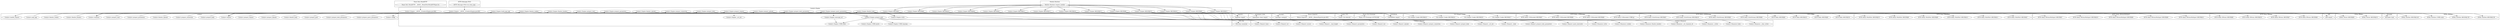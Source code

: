 digraph {
graph [overlap=false]
subgraph cluster_Catalyst {
	label="Catalyst";
	"Catalyst::prepare_body";
	"Catalyst::psgi_app";
	"Catalyst::prepare_parameters";
	"Catalyst::prepare_path";
	"Catalyst::finalize_uploads";
	"Catalyst::response";
	"Catalyst::request";
	"Catalyst::finalize_body";
	"Catalyst::finalize_cookies";
	"Catalyst::prepare_read";
	"Catalyst::finalize_headers";
	"Catalyst::handle_request";
	"Catalyst::prepare_request";
	"Catalyst::config";
	"Catalyst::prepare_query_parameters";
	"Catalyst::prepare_body_parameters";
	"Catalyst::prepare_uploads";
	"Catalyst::prepare_connection";
}
subgraph cluster_HTTP_Body_UrlEncoded {
	label="HTTP::Body::UrlEncoded";
	"HTTP::Body::UrlEncoded::CORE:qr";
	"HTTP::Body::UrlEncoded::BEGIN@8";
	"HTTP::Body::UrlEncoded::BEGIN@6";
	"HTTP::Body::UrlEncoded::BEGIN@7";
}
subgraph cluster_Plack_Test_MockHTTP {
	label="Plack::Test::MockHTTP";
	"Plack::Test::MockHTTP::__ANON__[Plack/Test/MockHTTP.pm:25]";
}
subgraph cluster_HTTP_Body_OctetStream {
	label="HTTP::Body::OctetStream";
	"HTTP::Body::OctetStream::BEGIN@6";
	"HTTP::Body::OctetStream::BEGIN@8";
	"HTTP::Body::OctetStream::BEGIN@10";
	"HTTP::Body::OctetStream::BEGIN@7";
}
subgraph cluster_Catalyst_Request {
	label="Catalyst::Request";
	"Catalyst::Request::prepare_connection";
	"Catalyst::Request::parameters";
	"Catalyst::Request::uploads";
	"Catalyst::Request::_read_length";
	"Catalyst::Request::secure";
	"Catalyst::Request::_body";
	"Catalyst::Request::_set_env";
	"Catalyst::Request::prepare_body_parameters";
	"Catalyst::Request::query_keywords";
	"Catalyst::Request::env";
	"Catalyst::Request::base";
	"Catalyst::Request::uri";
	"Catalyst::Request::prepare_body";
}
subgraph cluster_Scalar_Util {
	label="Scalar::Util";
	"Scalar::Util::blessed";
}
subgraph cluster_HTML_Parser {
	label="HTML::Parser";
	"HTML::Parser::BEGIN@10";
	"HTML::Parser::BEGIN@9";
}
subgraph cluster_utf8 {
	label="utf8";
	"utf8::import";
}
subgraph cluster_UNIVERSAL {
	label="UNIVERSAL";
	"UNIVERSAL::import";
}
subgraph cluster_namespace_clean {
	label="namespace::clean";
	"namespace::clean::import";
}
subgraph cluster_HTTP_Message_PSGI {
	label="HTTP::Message::PSGI";
	"HTTP::Message::PSGI::res_from_psgi";
}
subgraph cluster_HTTP_Body {
	label="HTTP::Body";
	"HTTP::Body::BEGIN@24";
	"HTTP::Body::BEGIN@8";
	"HTTP::Body::BEGIN@25";
	"HTTP::Body::BEGIN@6";
}
subgraph cluster_HTTP_Body_MultiPart {
	label="HTTP::Body::MultiPart";
	"HTTP::Body::MultiPart::BEGIN@7";
	"HTTP::Body::MultiPart::BEGIN@11";
	"HTTP::Body::MultiPart::BEGIN@12";
	"HTTP::Body::MultiPart::BEGIN@8";
	"HTTP::Body::MultiPart::BEGIN@6";
	"HTTP::Body::MultiPart::BEGIN@10";
}
subgraph cluster_warnings {
	label="warnings";
	"warnings::unimport";
}
subgraph cluster_XSLoader {
	label="XSLoader";
	"XSLoader::load";
}
subgraph cluster_URI_http {
	label="URI::http";
	"URI::http::canonical";
}
subgraph cluster_Catalyst_Engine {
	label="Catalyst::Engine";
	"Catalyst::Engine::BEGIN@7";
	"Catalyst::Engine::BEGIN@18";
	"Catalyst::Engine::prepare_query_parameters";
	"Catalyst::Engine::prepare_request";
	"Catalyst::Engine::build_psgi_app";
	"Catalyst::Engine::finalize_cookies";
	"Catalyst::Engine::prepare_body";
	"Catalyst::Engine::BEGIN@64";
	"Catalyst::Engine::BEGIN@3";
	"Catalyst::Engine::prepare_body_parameters";
	"Catalyst::Engine::finalize_body";
	"Catalyst::Engine::BEGIN@6";
	"Catalyst::Engine::BEGIN@11";
	"Catalyst::Engine::prepare_path";
	"Catalyst::Engine::unescape_uri";
	"Catalyst::Engine::_set_env";
	"Catalyst::Engine::finalize_headers";
	"Catalyst::Engine::BEGIN@13";
	"Catalyst::Engine::__ANON__[Catalyst/Engine.pm:684]";
	"Catalyst::Engine::BEGIN@10";
	"Catalyst::Engine::BEGIN@8";
	"Catalyst::Engine::BEGIN@15";
	"Catalyst::Engine::finalize_uploads";
	"Catalyst::Engine::prepare_uploads";
	"Catalyst::Engine::BEGIN@16";
	"Catalyst::Engine::BEGIN@9";
	"Catalyst::Engine::CORE:match";
	"Catalyst::Engine::CORE:regcomp";
	"Catalyst::Engine::prepare_connection";
	"Catalyst::Engine::CORE:subst";
	"Catalyst::Engine::prepare_parameters";
	"Catalyst::Engine::BEGIN@14";
	"Catalyst::Engine::__ANON__[Catalyst/Engine.pm:683]";
	"Catalyst::Engine::prepare_read";
	"Catalyst::Engine::BEGIN@12";
	"Catalyst::Engine::write";
}
subgraph cluster_Module_Runtime {
	label="Module::Runtime";
	"Module::Runtime::require_module";
}
subgraph cluster_Exporter {
	label="Exporter";
	"Exporter::import";
}
subgraph cluster_CGI_Simple_Cookie {
	label="CGI::Simple::Cookie";
	"CGI::Simple::Cookie::BEGIN@17";
	"CGI::Simple::Cookie::BEGIN@16";
	"CGI::Simple::Cookie::BEGIN@14";
	"CGI::Simple::Cookie::BEGIN@13";
}
subgraph cluster_Plack_Util_Prototype {
	label="Plack::Util::Prototype";
	"Plack::Util::Prototype::AUTOLOAD";
}
subgraph cluster_HTTP_Body_XFormsMultipart {
	label="HTTP::Body::XFormsMultipart";
	"HTTP::Body::XFormsMultipart::BEGIN@11";
	"HTTP::Body::XFormsMultipart::BEGIN@8";
	"HTTP::Body::XFormsMultipart::BEGIN@6";
	"HTTP::Body::XFormsMultipart::BEGIN@10";
	"HTTP::Body::XFormsMultipart::BEGIN@7";
}
subgraph cluster_Moose_Exporter {
	label="Moose::Exporter";
	"Moose::Exporter::__ANON__[Moose/Exporter.pm:492]";
}
subgraph cluster_HTML_Entities {
	label="HTML::Entities";
	"HTML::Entities::BEGIN@138";
	"HTML::Entities::BEGIN@139";
	"HTML::Entities::CORE:subst";
	"HTML::Entities::BEGIN@140";
}
subgraph cluster_HTTP_Body_XForms {
	label="HTTP::Body::XForms";
	"HTTP::Body::XForms::BEGIN@8";
	"HTTP::Body::XForms::BEGIN@7";
	"HTTP::Body::XForms::BEGIN@10";
	"HTTP::Body::XForms::BEGIN@6";
}
subgraph cluster_Catalyst_Response {
	label="Catalyst::Response";
	"Catalyst::Response::write";
	"Catalyst::Response::_set_response_cb";
	"Catalyst::Response::cookies";
	"Catalyst::Response::finalize_headers";
	"Catalyst::Response::_writer";
	"Catalyst::Response::body";
	"Catalyst::Response::_clear_writer";
}
"Catalyst::finalize_body" -> "Catalyst::Engine::finalize_body";
"Catalyst::Engine::BEGIN@10" -> "HTTP::Body::XFormsMultipart::BEGIN@8";
"Catalyst::Engine::finalize_headers" -> "Catalyst::Response::finalize_headers";
"Catalyst::Engine::finalize_body" -> "Scalar::Util::blessed";
"Catalyst::Engine::BEGIN@9" -> "HTML::Entities::CORE:subst";
"Catalyst::Engine::prepare_query_parameters" -> "Catalyst::Request::query_keywords";
"Catalyst::Engine::BEGIN@10" -> "HTTP::Body::OctetStream::BEGIN@6";
"Catalyst::Engine::finalize_body" -> "Plack::Util::Prototype::AUTOLOAD";
"Catalyst::Engine::prepare_path" -> "Catalyst::config";
"Module::Runtime::require_module" -> "Catalyst::Engine::BEGIN@12";
"Catalyst::Engine::BEGIN@10" -> "HTTP::Body::BEGIN@24";
"Catalyst::Engine::__ANON__[Catalyst/Engine.pm:683]" -> "Catalyst::handle_request";
"Module::Runtime::require_module" -> "Catalyst::Engine::BEGIN@6";
"Catalyst::Engine::prepare_parameters" -> "Catalyst::Request::parameters";
"Catalyst::prepare_connection" -> "Catalyst::Engine::prepare_connection";
"Module::Runtime::require_module" -> "Catalyst::Engine::BEGIN@18";
"Module::Runtime::require_module" -> "Catalyst::Engine::BEGIN@11";
"Catalyst::Engine::BEGIN@10" -> "HTTP::Body::XForms::BEGIN@10";
"Catalyst::Engine::BEGIN@9" -> "HTML::Parser::BEGIN@10";
"Catalyst::Engine::BEGIN@11" -> "UNIVERSAL::import";
"Catalyst::Engine::BEGIN@13" -> "UNIVERSAL::import";
"Catalyst::Engine::BEGIN@12" -> "UNIVERSAL::import";
"Catalyst::Engine::BEGIN@14" -> "UNIVERSAL::import";
"Catalyst::Engine::BEGIN@6" -> "UNIVERSAL::import";
"Catalyst::Engine::BEGIN@10" -> "UNIVERSAL::import";
"Catalyst::Engine::prepare_request" -> "Catalyst::Request::_set_env";
"Module::Runtime::require_module" -> "Catalyst::Engine::BEGIN@8";
"Catalyst::prepare_request" -> "Catalyst::Engine::prepare_request";
"Catalyst::Engine::prepare_path" -> "Catalyst::Request::secure";
"Catalyst::Engine::prepare_query_parameters" -> "Catalyst::request";
"Catalyst::Engine::finalize_uploads" -> "Catalyst::request";
"Catalyst::Engine::prepare_request" -> "Catalyst::request";
"Catalyst::Engine::prepare_body" -> "Catalyst::request";
"Catalyst::Engine::prepare_uploads" -> "Catalyst::request";
"Catalyst::Engine::prepare_body_parameters" -> "Catalyst::request";
"Catalyst::Engine::prepare_path" -> "Catalyst::request";
"Catalyst::Engine::prepare_connection" -> "Catalyst::request";
"Catalyst::Engine::prepare_parameters" -> "Catalyst::request";
"Catalyst::Engine::prepare_read" -> "Catalyst::request";
"Catalyst::Engine::BEGIN@10" -> "HTTP::Body::UrlEncoded::BEGIN@6";
"Module::Runtime::require_module" -> "Catalyst::Engine::BEGIN@3";
"Catalyst::Engine::prepare_path" -> "Catalyst::Request::base";
"Catalyst::Engine::BEGIN@10" -> "HTTP::Body::XFormsMultipart::BEGIN@10";
"Catalyst::Engine::finalize_body" -> "Catalyst::Engine::write";
"Catalyst::Engine::BEGIN@10" -> "HTTP::Body::MultiPart::BEGIN@7";
"Catalyst::prepare_body" -> "Catalyst::Engine::prepare_body";
"Catalyst::Engine::BEGIN@10" -> "HTTP::Body::MultiPart::BEGIN@11";
"Catalyst::Engine::finalize_cookies" -> "Catalyst::Response::cookies";
"Catalyst::Engine::finalize_body" -> "Catalyst::Response::_writer";
"Catalyst::Engine::prepare_path" -> "Catalyst::Engine::CORE:match";
"Module::Runtime::require_module" -> "Catalyst::Engine::BEGIN@14";
"Catalyst::Engine::BEGIN@10" -> "HTTP::Body::UrlEncoded::BEGIN@8";
"Catalyst::Engine::BEGIN@18" -> "namespace::clean::import";
"Catalyst::Engine::prepare_body_parameters" -> "Catalyst::Request::prepare_body_parameters";
"Catalyst::Engine::finalize_body" -> "Catalyst::Response::_clear_writer";
"Catalyst::psgi_app" -> "Catalyst::Engine::build_psgi_app";
"Plack::Test::MockHTTP::__ANON__[Plack/Test/MockHTTP.pm:25]" -> "Catalyst::Engine::__ANON__[Catalyst/Engine.pm:684]";
"Catalyst::prepare_uploads" -> "Catalyst::Engine::prepare_uploads";
"Catalyst::Engine::prepare_request" -> "Catalyst::response";
"Catalyst::Engine::finalize_cookies" -> "Catalyst::response";
"Catalyst::Engine::finalize_headers" -> "Catalyst::response";
"Catalyst::Engine::finalize_body" -> "Catalyst::response";
"Catalyst::Engine::write" -> "Catalyst::response";
"Catalyst::Engine::BEGIN@6" -> "CGI::Simple::Cookie::BEGIN@14";
"Catalyst::Engine::prepare_request" -> "Catalyst::Response::_set_response_cb";
"Catalyst::Engine::BEGIN@9" -> "XSLoader::load";
"Catalyst::Engine::BEGIN@10" -> "HTTP::Body::BEGIN@6";
"Catalyst::prepare_path" -> "Catalyst::Engine::prepare_path";
"Catalyst::Engine::BEGIN@10" -> "HTTP::Body::XForms::BEGIN@8";
"Catalyst::Engine::BEGIN@10" -> "HTTP::Body::XFormsMultipart::BEGIN@7";
"Catalyst::Engine::BEGIN@3" -> "Moose::Exporter::__ANON__[Moose/Exporter.pm:492]";
"Catalyst::prepare_body_parameters" -> "Catalyst::Engine::prepare_body_parameters";
"Catalyst::Engine::BEGIN@10" -> "HTTP::Body::OctetStream::BEGIN@7";
"Catalyst::Engine::BEGIN@8" -> "Exporter::import";
"Catalyst::Engine::BEGIN@7" -> "Exporter::import";
"Catalyst::Engine::BEGIN@9" -> "Exporter::import";
"Catalyst::Engine::prepare_path" -> "Catalyst::Request::uri";
"Catalyst::Engine::BEGIN@10" -> "HTTP::Body::MultiPart::BEGIN@8";
"Catalyst::Engine::BEGIN@10" -> "HTTP::Body::MultiPart::BEGIN@12";
"Catalyst::Engine::prepare_request" -> "Catalyst::Engine::_set_env";
"Catalyst::prepare_read" -> "Catalyst::Engine::prepare_read";
"Catalyst::prepare_query_parameters" -> "Catalyst::Engine::prepare_query_parameters";
"Catalyst::Engine::BEGIN@9" -> "HTML::Entities::BEGIN@138";
"Catalyst::Engine::BEGIN@6" -> "CGI::Simple::Cookie::BEGIN@17";
"Catalyst::Engine::finalize_uploads" -> "Catalyst::Request::uploads";
"HTTP::Message::PSGI::res_from_psgi" -> "Catalyst::Engine::__ANON__[Catalyst/Engine.pm:683]";
"Catalyst::Engine::BEGIN@16" -> "utf8::import";
"Catalyst::finalize_cookies" -> "Catalyst::Engine::finalize_cookies";
"Catalyst::Engine::BEGIN@10" -> "HTTP::Body::BEGIN@25";
"Catalyst::Engine::BEGIN@64" -> "warnings::unimport";
"Catalyst::Engine::prepare_read" -> "Catalyst::Request::_read_length";
"Catalyst::Engine::prepare_path" -> "Catalyst::Request::env";
"Catalyst::Engine::prepare_query_parameters" -> "Catalyst::Request::env";
"Catalyst::Engine::finalize_body" -> "Catalyst::Response::body";
"Catalyst::Engine::BEGIN@10" -> "HTTP::Body::XForms::BEGIN@6";
"Catalyst::Engine::prepare_body" -> "Catalyst::Request::prepare_body";
"Catalyst::Engine::BEGIN@9" -> "HTML::Parser::BEGIN@9";
"Catalyst::Engine::BEGIN@10" -> "HTTP::Body::BEGIN@8";
"Module::Runtime::require_module" -> "Catalyst::Engine::BEGIN@7";
"Catalyst::Engine::prepare_connection" -> "Catalyst::Request::prepare_connection";
"Catalyst::Engine::prepare_path" -> "Catalyst::Engine::CORE:subst";
"Catalyst::Engine::unescape_uri" -> "Catalyst::Engine::CORE:subst";
"Catalyst::Engine::BEGIN@9" -> "HTML::Entities::BEGIN@139";
"Catalyst::Engine::BEGIN@10" -> "HTTP::Body::XFormsMultipart::BEGIN@11";
"Catalyst::Engine::BEGIN@10" -> "HTTP::Body::MultiPart::BEGIN@10";
"Catalyst::Engine::BEGIN@10" -> "HTTP::Body::MultiPart::BEGIN@6";
"Module::Runtime::require_module" -> "Catalyst::Engine::BEGIN@16";
"Catalyst::Engine::BEGIN@10" -> "HTTP::Body::XForms::BEGIN@7";
"Catalyst::Engine::prepare_query_parameters" -> "Catalyst::Engine::unescape_uri";
"Catalyst::Engine::BEGIN@6" -> "CGI::Simple::Cookie::BEGIN@13";
"Catalyst::Engine::write" -> "Catalyst::Response::write";
"Catalyst::Engine::BEGIN@9" -> "HTML::Entities::BEGIN@140";
"Catalyst::Engine::BEGIN@10" -> "HTTP::Body::OctetStream::BEGIN@10";
"Module::Runtime::require_module" -> "Catalyst::Engine::BEGIN@15";
"Module::Runtime::require_module" -> "Catalyst::Engine::BEGIN@9";
"Catalyst::Engine::BEGIN@10" -> "HTTP::Body::OctetStream::BEGIN@8";
"Catalyst::Engine::BEGIN@10" -> "HTTP::Body::XFormsMultipart::BEGIN@6";
"Module::Runtime::require_module" -> "Catalyst::Engine::BEGIN@13";
"Catalyst::Engine::prepare_path" -> "URI::http::canonical";
"Catalyst::Engine::BEGIN@10" -> "HTTP::Body::UrlEncoded::CORE:qr";
"Catalyst::Engine::BEGIN@6" -> "CGI::Simple::Cookie::BEGIN@16";
"Module::Runtime::require_module" -> "Catalyst::Engine::BEGIN@64";
"Catalyst::finalize_uploads" -> "Catalyst::Engine::finalize_uploads";
"Catalyst::finalize_headers" -> "Catalyst::Engine::finalize_headers";
"Catalyst::Engine::prepare_uploads" -> "Catalyst::Request::_body";
"Catalyst::prepare_parameters" -> "Catalyst::Engine::prepare_parameters";
"Catalyst::Engine::BEGIN@10" -> "HTTP::Body::UrlEncoded::BEGIN@7";
"Module::Runtime::require_module" -> "Catalyst::Engine::BEGIN@10";
"Catalyst::Engine::prepare_path" -> "Catalyst::Engine::CORE:regcomp";
}
